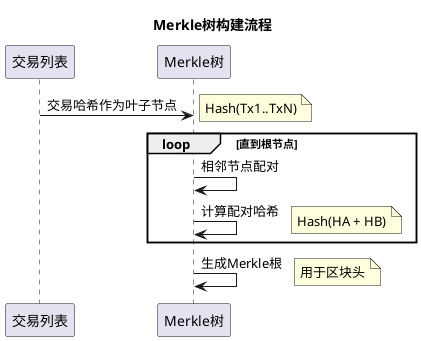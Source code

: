 @startuml merkle
title Merkle树构建流程

participant "交易列表" as Txs
participant "Merkle树" as Tree

Txs -> Tree: 交易哈希作为叶子节点
note right: Hash(Tx1..TxN)

loop 直到根节点
    Tree -> Tree: 相邻节点配对
    Tree -> Tree: 计算配对哈希
    note right: Hash(HA + HB)
end

Tree -> Tree: 生成Merkle根
note right: 用于区块头

@enduml 